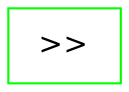 digraph Perl
{
graph [ rankdir="TB" ]
node [ shape="oval" ]
edge [ color="grey" ]
"node.1" [ color="green" label=">>" shape="rectangle" ]
}
